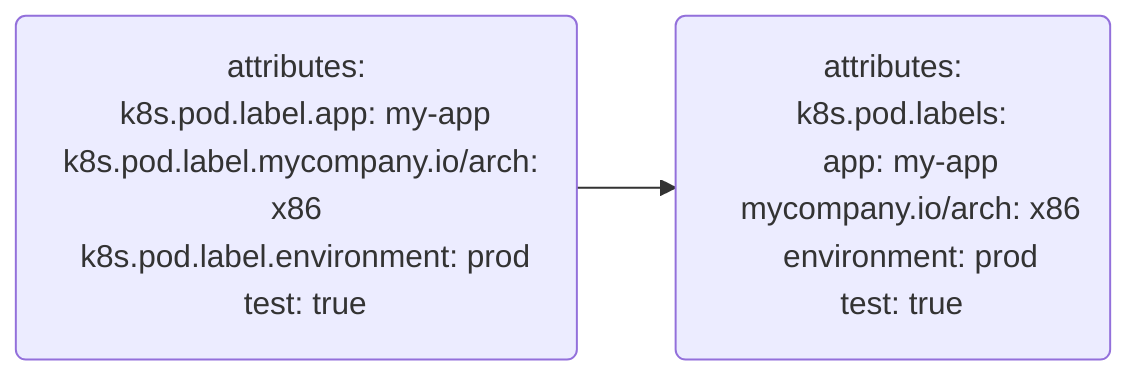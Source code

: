 flowchart LR
    log0(attributes:
&nbsp;&nbsp;k8s.pod.label.app: my-app
&nbsp;&nbsp;k8s.pod.label.mycompany.io/arch: x86
&nbsp;&nbsp;k8s.pod.label.environment: prod
&nbsp;&nbsp;test: true
    )
    log1(attributes:
&nbsp;&nbsp;k8s.pod.labels:
&nbsp;&nbsp;&nbsp;&nbsp;app: my-app
&nbsp;&nbsp;&nbsp;&nbsp;mycompany.io/arch: x86
&nbsp;&nbsp;&nbsp;&nbsp;environment: prod
&nbsp;&nbsp;test: true
    )
    log0 --> log1